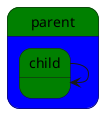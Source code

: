 {
  "sha1": "dnqrtz27j438l9r8jemae9izq2h8ryn",
  "insertion": {
    "when": "2024-06-01T09:03:03.241Z",
    "url": "https://github.com/plantuml/plantuml/issues/1090",
    "user": "plantuml@gmail.com"
  }
}
@startuml
<style>
state {
  BackgroundColor green
}
  stateBody {
  	BackgroundColor blue
  }
</style>

state parent {
    child --> child
}
@enduml
